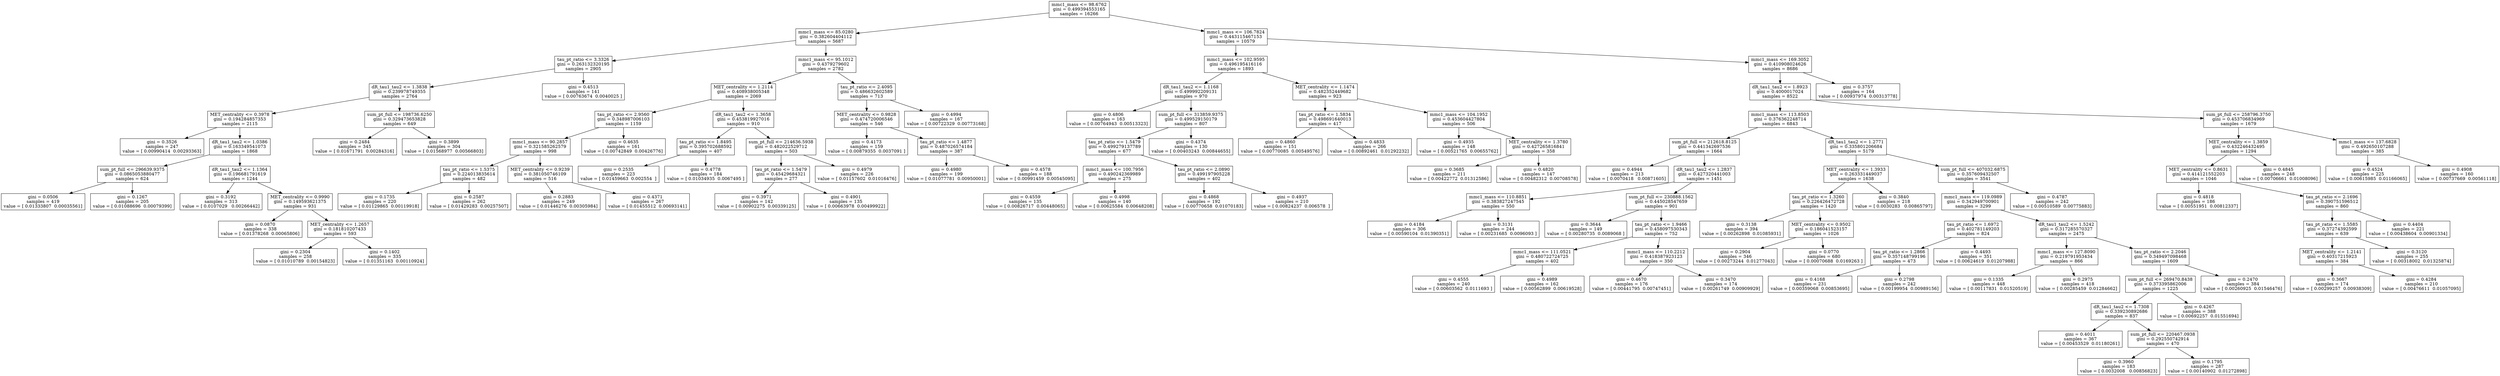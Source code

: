 digraph Tree {
0 [label="mmc1_mass <= 98.6762\ngini = 0.499394553165\nsamples = 16266", shape="box"] ;
1 [label="mmc1_mass <= 85.0280\ngini = 0.382604404112\nsamples = 5687", shape="box"] ;
0 -> 1 ;
2 [label="tau_pt_ratio <= 3.3326\ngini = 0.263132320195\nsamples = 2905", shape="box"] ;
1 -> 2 ;
3 [label="dR_tau1_tau2 <= 1.3838\ngini = 0.239978749355\nsamples = 2764", shape="box"] ;
2 -> 3 ;
4 [label="MET_centrality <= 0.3978\ngini = 0.194284857353\nsamples = 2115", shape="box"] ;
3 -> 4 ;
5 [label="gini = 0.3526\nsamples = 247\nvalue = [ 0.00990414  0.00293363]", shape="box"] ;
4 -> 5 ;
6 [label="dR_tau1_tau2 <= 1.0386\ngini = 0.163349541073\nsamples = 1868", shape="box"] ;
4 -> 6 ;
7 [label="sum_pt_full <= 296639.9375\ngini = 0.0865053880477\nsamples = 624", shape="box"] ;
6 -> 7 ;
8 [label="gini = 0.0506\nsamples = 419\nvalue = [ 0.01333807  0.00035561]", shape="box"] ;
7 -> 8 ;
9 [label="gini = 0.1267\nsamples = 205\nvalue = [ 0.01088696  0.00079399]", shape="box"] ;
7 -> 9 ;
10 [label="dR_tau1_tau2 <= 1.1364\ngini = 0.196681791619\nsamples = 1244", shape="box"] ;
6 -> 10 ;
11 [label="gini = 0.3192\nsamples = 313\nvalue = [ 0.0107029   0.00266442]", shape="box"] ;
10 -> 11 ;
12 [label="MET_centrality <= 0.9990\ngini = 0.149593621375\nsamples = 931", shape="box"] ;
10 -> 12 ;
13 [label="gini = 0.0870\nsamples = 338\nvalue = [ 0.01378268  0.00065806]", shape="box"] ;
12 -> 13 ;
14 [label="MET_centrality <= 1.2657\ngini = 0.181810207433\nsamples = 593", shape="box"] ;
12 -> 14 ;
15 [label="gini = 0.2304\nsamples = 258\nvalue = [ 0.01010789  0.00154823]", shape="box"] ;
14 -> 15 ;
16 [label="gini = 0.1402\nsamples = 335\nvalue = [ 0.01351163  0.00110924]", shape="box"] ;
14 -> 16 ;
17 [label="sum_pt_full <= 198736.6250\ngini = 0.329473653828\nsamples = 649", shape="box"] ;
3 -> 17 ;
18 [label="gini = 0.2484\nsamples = 345\nvalue = [ 0.01671791  0.00284316]", shape="box"] ;
17 -> 18 ;
19 [label="gini = 0.3899\nsamples = 304\nvalue = [ 0.01568977  0.00566803]", shape="box"] ;
17 -> 19 ;
20 [label="gini = 0.4513\nsamples = 141\nvalue = [ 0.00763674  0.0040025 ]", shape="box"] ;
2 -> 20 ;
21 [label="mmc1_mass <= 95.1012\ngini = 0.4379279602\nsamples = 2782", shape="box"] ;
1 -> 21 ;
22 [label="MET_centrality <= 1.2114\ngini = 0.408938005348\nsamples = 2069", shape="box"] ;
21 -> 22 ;
23 [label="tau_pt_ratio <= 2.9560\ngini = 0.348987006103\nsamples = 1159", shape="box"] ;
22 -> 23 ;
24 [label="mmc1_mass <= 90.2857\ngini = 0.321585262579\nsamples = 998", shape="box"] ;
23 -> 24 ;
25 [label="tau_pt_ratio <= 1.5375\ngini = 0.224013835614\nsamples = 482", shape="box"] ;
24 -> 25 ;
26 [label="gini = 0.1735\nsamples = 220\nvalue = [ 0.01129865  0.00119918]", shape="box"] ;
25 -> 26 ;
27 [label="gini = 0.2587\nsamples = 262\nvalue = [ 0.01429283  0.00257507]", shape="box"] ;
25 -> 27 ;
28 [label="MET_centrality <= 0.9239\ngini = 0.381050746109\nsamples = 516", shape="box"] ;
24 -> 28 ;
29 [label="gini = 0.2883\nsamples = 249\nvalue = [ 0.01446276  0.00305984]", shape="box"] ;
28 -> 29 ;
30 [label="gini = 0.4371\nsamples = 267\nvalue = [ 0.01455512  0.00693141]", shape="box"] ;
28 -> 30 ;
31 [label="gini = 0.4635\nsamples = 161\nvalue = [ 0.00742849  0.00426776]", shape="box"] ;
23 -> 31 ;
32 [label="dR_tau1_tau2 <= 1.3658\ngini = 0.453819927016\nsamples = 910", shape="box"] ;
22 -> 32 ;
33 [label="tau_pt_ratio <= 1.8495\ngini = 0.395702688592\nsamples = 407", shape="box"] ;
32 -> 33 ;
34 [label="gini = 0.2535\nsamples = 223\nvalue = [ 0.01459663  0.002554  ]", shape="box"] ;
33 -> 34 ;
35 [label="gini = 0.4778\nsamples = 184\nvalue = [ 0.01034935  0.0067495 ]", shape="box"] ;
33 -> 35 ;
36 [label="sum_pt_full <= 214636.5938\ngini = 0.482022529712\nsamples = 503", shape="box"] ;
32 -> 36 ;
37 [label="tau_pt_ratio <= 1.5479\ngini = 0.45429684321\nsamples = 277", shape="box"] ;
36 -> 37 ;
38 [label="gini = 0.3971\nsamples = 142\nvalue = [ 0.00902275  0.00339125]", shape="box"] ;
37 -> 38 ;
39 [label="gini = 0.4901\nsamples = 135\nvalue = [ 0.00663978  0.00499922]", shape="box"] ;
37 -> 39 ;
40 [label="gini = 0.4979\nsamples = 226\nvalue = [ 0.01157602  0.01016476]", shape="box"] ;
36 -> 40 ;
41 [label="tau_pt_ratio <= 2.4095\ngini = 0.486632602589\nsamples = 713", shape="box"] ;
21 -> 41 ;
42 [label="MET_centrality <= 0.9828\ngini = 0.474720006546\nsamples = 546", shape="box"] ;
41 -> 42 ;
43 [label="gini = 0.4173\nsamples = 159\nvalue = [ 0.00879355  0.0037091 ]", shape="box"] ;
42 -> 43 ;
44 [label="tau_pt_ratio <= 1.4877\ngini = 0.487026574184\nsamples = 387", shape="box"] ;
42 -> 44 ;
45 [label="gini = 0.4980\nsamples = 199\nvalue = [ 0.01077781  0.00950001]", shape="box"] ;
44 -> 45 ;
46 [label="gini = 0.4578\nsamples = 188\nvalue = [ 0.00991459  0.00545095]", shape="box"] ;
44 -> 46 ;
47 [label="gini = 0.4994\nsamples = 167\nvalue = [ 0.00722329  0.00773168]", shape="box"] ;
41 -> 47 ;
48 [label="mmc1_mass <= 106.7824\ngini = 0.443115467153\nsamples = 10579", shape="box"] ;
0 -> 48 ;
49 [label="mmc1_mass <= 102.9595\ngini = 0.496195416116\nsamples = 1893", shape="box"] ;
48 -> 49 ;
50 [label="dR_tau1_tau2 <= 1.1168\ngini = 0.499992209131\nsamples = 970", shape="box"] ;
49 -> 50 ;
51 [label="gini = 0.4806\nsamples = 163\nvalue = [ 0.00764943  0.00513323]", shape="box"] ;
50 -> 51 ;
52 [label="sum_pt_full <= 313859.9375\ngini = 0.499529150179\nsamples = 807", shape="box"] ;
50 -> 52 ;
53 [label="tau_pt_ratio <= 1.5479\ngini = 0.499279137789\nsamples = 677", shape="box"] ;
52 -> 53 ;
54 [label="mmc1_mass <= 100.7956\ngini = 0.490242369989\nsamples = 275", shape="box"] ;
53 -> 54 ;
55 [label="gini = 0.4559\nsamples = 135\nvalue = [ 0.00826717  0.00448065]", shape="box"] ;
54 -> 55 ;
56 [label="gini = 0.4998\nsamples = 140\nvalue = [ 0.00625584  0.00648208]", shape="box"] ;
54 -> 56 ;
57 [label="tau_pt_ratio <= 2.0890\ngini = 0.499197905228\nsamples = 402", shape="box"] ;
53 -> 57 ;
58 [label="gini = 0.4868\nsamples = 192\nvalue = [ 0.00770658  0.01070183]", shape="box"] ;
57 -> 58 ;
59 [label="gini = 0.4937\nsamples = 210\nvalue = [ 0.00824237  0.006578  ]", shape="box"] ;
57 -> 59 ;
60 [label="gini = 0.4374\nsamples = 130\nvalue = [ 0.00403243  0.00844655]", shape="box"] ;
52 -> 60 ;
61 [label="MET_centrality <= 1.1474\ngini = 0.482352449682\nsamples = 923", shape="box"] ;
49 -> 61 ;
62 [label="tau_pt_ratio <= 1.5834\ngini = 0.498691640013\nsamples = 417", shape="box"] ;
61 -> 62 ;
63 [label="gini = 0.4860\nsamples = 151\nvalue = [ 0.00770085  0.00549576]", shape="box"] ;
62 -> 63 ;
64 [label="gini = 0.4833\nsamples = 266\nvalue = [ 0.00892461  0.01292232]", shape="box"] ;
62 -> 64 ;
65 [label="mmc1_mass <= 104.1952\ngini = 0.453604427804\nsamples = 506", shape="box"] ;
61 -> 65 ;
66 [label="gini = 0.4935\nsamples = 148\nvalue = [ 0.00521765  0.00655762]", shape="box"] ;
65 -> 66 ;
67 [label="MET_centrality <= 1.3780\ngini = 0.427265816841\nsamples = 358", shape="box"] ;
65 -> 67 ;
68 [label="gini = 0.3685\nsamples = 211\nvalue = [ 0.00422772  0.01312586]", shape="box"] ;
67 -> 68 ;
69 [label="gini = 0.4820\nsamples = 147\nvalue = [ 0.00482312  0.00708578]", shape="box"] ;
67 -> 69 ;
70 [label="mmc1_mass <= 169.3052\ngini = 0.410908024626\nsamples = 8686", shape="box"] ;
48 -> 70 ;
71 [label="dR_tau1_tau2 <= 1.8923\ngini = 0.4000017024\nsamples = 8522", shape="box"] ;
70 -> 71 ;
72 [label="mmc1_mass <= 113.8503\ngini = 0.376362248714\nsamples = 6843", shape="box"] ;
71 -> 72 ;
73 [label="sum_pt_full <= 212618.8125\ngini = 0.441342697536\nsamples = 1664", shape="box"] ;
72 -> 73 ;
74 [label="gini = 0.4944\nsamples = 213\nvalue = [ 0.0070418   0.00871605]", shape="box"] ;
73 -> 74 ;
75 [label="dR_tau1_tau2 <= 1.2837\ngini = 0.427320441003\nsamples = 1451", shape="box"] ;
73 -> 75 ;
76 [label="mmc1_mass <= 110.8851\ngini = 0.383827247545\nsamples = 550", shape="box"] ;
75 -> 76 ;
77 [label="gini = 0.4184\nsamples = 306\nvalue = [ 0.00590104  0.01390351]", shape="box"] ;
76 -> 77 ;
78 [label="gini = 0.3131\nsamples = 244\nvalue = [ 0.00231685  0.0096093 ]", shape="box"] ;
76 -> 78 ;
79 [label="sum_pt_full <= 230888.1562\ngini = 0.445028547659\nsamples = 901", shape="box"] ;
75 -> 79 ;
80 [label="gini = 0.3644\nsamples = 149\nvalue = [ 0.00280735  0.0089068 ]", shape="box"] ;
79 -> 80 ;
81 [label="tau_pt_ratio <= 1.9466\ngini = 0.458097530343\nsamples = 752", shape="box"] ;
79 -> 81 ;
82 [label="mmc1_mass <= 111.0521\ngini = 0.480722724725\nsamples = 402", shape="box"] ;
81 -> 82 ;
83 [label="gini = 0.4555\nsamples = 240\nvalue = [ 0.00603562  0.0111693 ]", shape="box"] ;
82 -> 83 ;
84 [label="gini = 0.4989\nsamples = 162\nvalue = [ 0.00562899  0.00619528]", shape="box"] ;
82 -> 84 ;
85 [label="mmc1_mass <= 110.2212\ngini = 0.418387923123\nsamples = 350", shape="box"] ;
81 -> 85 ;
86 [label="gini = 0.4670\nsamples = 176\nvalue = [ 0.00441795  0.00747451]", shape="box"] ;
85 -> 86 ;
87 [label="gini = 0.3470\nsamples = 174\nvalue = [ 0.00261749  0.00909929]", shape="box"] ;
85 -> 87 ;
88 [label="dR_tau1_tau2 <= 1.2771\ngini = 0.335801206684\nsamples = 5179", shape="box"] ;
72 -> 88 ;
89 [label="MET_centrality <= 1.3933\ngini = 0.263331449037\nsamples = 1638", shape="box"] ;
88 -> 89 ;
90 [label="tau_pt_ratio <= 1.3260\ngini = 0.226426472728\nsamples = 1420", shape="box"] ;
89 -> 90 ;
91 [label="gini = 0.3138\nsamples = 394\nvalue = [ 0.00262898  0.01085931]", shape="box"] ;
90 -> 91 ;
92 [label="MET_centrality <= 0.9502\ngini = 0.186041523157\nsamples = 1026", shape="box"] ;
90 -> 92 ;
93 [label="gini = 0.2904\nsamples = 346\nvalue = [ 0.00273244  0.01277043]", shape="box"] ;
92 -> 93 ;
94 [label="gini = 0.0770\nsamples = 680\nvalue = [ 0.00070688  0.0169263 ]", shape="box"] ;
92 -> 94 ;
95 [label="gini = 0.3840\nsamples = 218\nvalue = [ 0.0030283   0.00865797]", shape="box"] ;
89 -> 95 ;
96 [label="sum_pt_full <= 407032.6875\ngini = 0.357609432507\nsamples = 3541", shape="box"] ;
88 -> 96 ;
97 [label="mmc1_mass <= 119.0989\ngini = 0.342949700901\nsamples = 3299", shape="box"] ;
96 -> 97 ;
98 [label="tau_pt_ratio <= 1.6972\ngini = 0.402781149203\nsamples = 824", shape="box"] ;
97 -> 98 ;
99 [label="tau_pt_ratio <= 1.2866\ngini = 0.357148799196\nsamples = 473", shape="box"] ;
98 -> 99 ;
100 [label="gini = 0.4168\nsamples = 231\nvalue = [ 0.00359068  0.00853695]", shape="box"] ;
99 -> 100 ;
101 [label="gini = 0.2798\nsamples = 242\nvalue = [ 0.00199954  0.00989156]", shape="box"] ;
99 -> 101 ;
102 [label="gini = 0.4493\nsamples = 351\nvalue = [ 0.00624619  0.01207988]", shape="box"] ;
98 -> 102 ;
103 [label="dR_tau1_tau2 <= 1.5242\ngini = 0.317285570327\nsamples = 2475", shape="box"] ;
97 -> 103 ;
104 [label="mmc1_mass <= 127.8090\ngini = 0.219791953434\nsamples = 866", shape="box"] ;
103 -> 104 ;
105 [label="gini = 0.1335\nsamples = 448\nvalue = [ 0.00117831  0.01520519]", shape="box"] ;
104 -> 105 ;
106 [label="gini = 0.2975\nsamples = 418\nvalue = [ 0.00285459  0.01284662]", shape="box"] ;
104 -> 106 ;
107 [label="tau_pt_ratio <= 2.2046\ngini = 0.349497098468\nsamples = 1609", shape="box"] ;
103 -> 107 ;
108 [label="sum_pt_full <= 269470.8438\ngini = 0.373395862006\nsamples = 1225", shape="box"] ;
107 -> 108 ;
109 [label="dR_tau1_tau2 <= 1.7308\ngini = 0.339230892686\nsamples = 837", shape="box"] ;
108 -> 109 ;
110 [label="gini = 0.4011\nsamples = 367\nvalue = [ 0.00453529  0.01180261]", shape="box"] ;
109 -> 110 ;
111 [label="sum_pt_full <= 220467.0938\ngini = 0.292550742914\nsamples = 470", shape="box"] ;
109 -> 111 ;
112 [label="gini = 0.3960\nsamples = 183\nvalue = [ 0.0032008   0.00856823]", shape="box"] ;
111 -> 112 ;
113 [label="gini = 0.1795\nsamples = 287\nvalue = [ 0.00140902  0.01272898]", shape="box"] ;
111 -> 113 ;
114 [label="gini = 0.4267\nsamples = 388\nvalue = [ 0.00692257  0.01551694]", shape="box"] ;
108 -> 114 ;
115 [label="gini = 0.2470\nsamples = 384\nvalue = [ 0.00260925  0.01546476]", shape="box"] ;
107 -> 115 ;
116 [label="gini = 0.4787\nsamples = 242\nvalue = [ 0.00510589  0.00775883]", shape="box"] ;
96 -> 116 ;
117 [label="sum_pt_full <= 258796.3750\ngini = 0.453706834969\nsamples = 1679", shape="box"] ;
71 -> 117 ;
118 [label="MET_centrality <= 1.3859\ngini = 0.432246432495\nsamples = 1294", shape="box"] ;
117 -> 118 ;
119 [label="MET_centrality <= 0.8631\ngini = 0.414121552203\nsamples = 1046", shape="box"] ;
118 -> 119 ;
120 [label="gini = 0.4818\nsamples = 186\nvalue = [ 0.00551951  0.00812337]", shape="box"] ;
119 -> 120 ;
121 [label="tau_pt_ratio <= 2.1696\ngini = 0.390751596512\nsamples = 860", shape="box"] ;
119 -> 121 ;
122 [label="tau_pt_ratio <= 1.5585\ngini = 0.37274392599\nsamples = 639", shape="box"] ;
121 -> 122 ;
123 [label="MET_centrality <= 1.2141\ngini = 0.40317215923\nsamples = 384", shape="box"] ;
122 -> 123 ;
124 [label="gini = 0.3667\nsamples = 174\nvalue = [ 0.00299257  0.00938309]", shape="box"] ;
123 -> 124 ;
125 [label="gini = 0.4284\nsamples = 210\nvalue = [ 0.00476611  0.01057095]", shape="box"] ;
123 -> 125 ;
126 [label="gini = 0.3120\nsamples = 255\nvalue = [ 0.00318002  0.01325874]", shape="box"] ;
122 -> 126 ;
127 [label="gini = 0.4404\nsamples = 221\nvalue = [ 0.00438604  0.00901334]", shape="box"] ;
121 -> 127 ;
128 [label="gini = 0.4845\nsamples = 248\nvalue = [ 0.00706661  0.01008096]", shape="box"] ;
118 -> 128 ;
129 [label="mmc1_mass <= 137.6828\ngini = 0.492650107288\nsamples = 385", shape="box"] ;
117 -> 129 ;
130 [label="gini = 0.4524\nsamples = 225\nvalue = [ 0.00615985  0.01166065]", shape="box"] ;
129 -> 130 ;
131 [label="gini = 0.4908\nsamples = 160\nvalue = [ 0.00737669  0.00561118]", shape="box"] ;
129 -> 131 ;
132 [label="gini = 0.3757\nsamples = 164\nvalue = [ 0.00937974  0.00313778]", shape="box"] ;
70 -> 132 ;
}